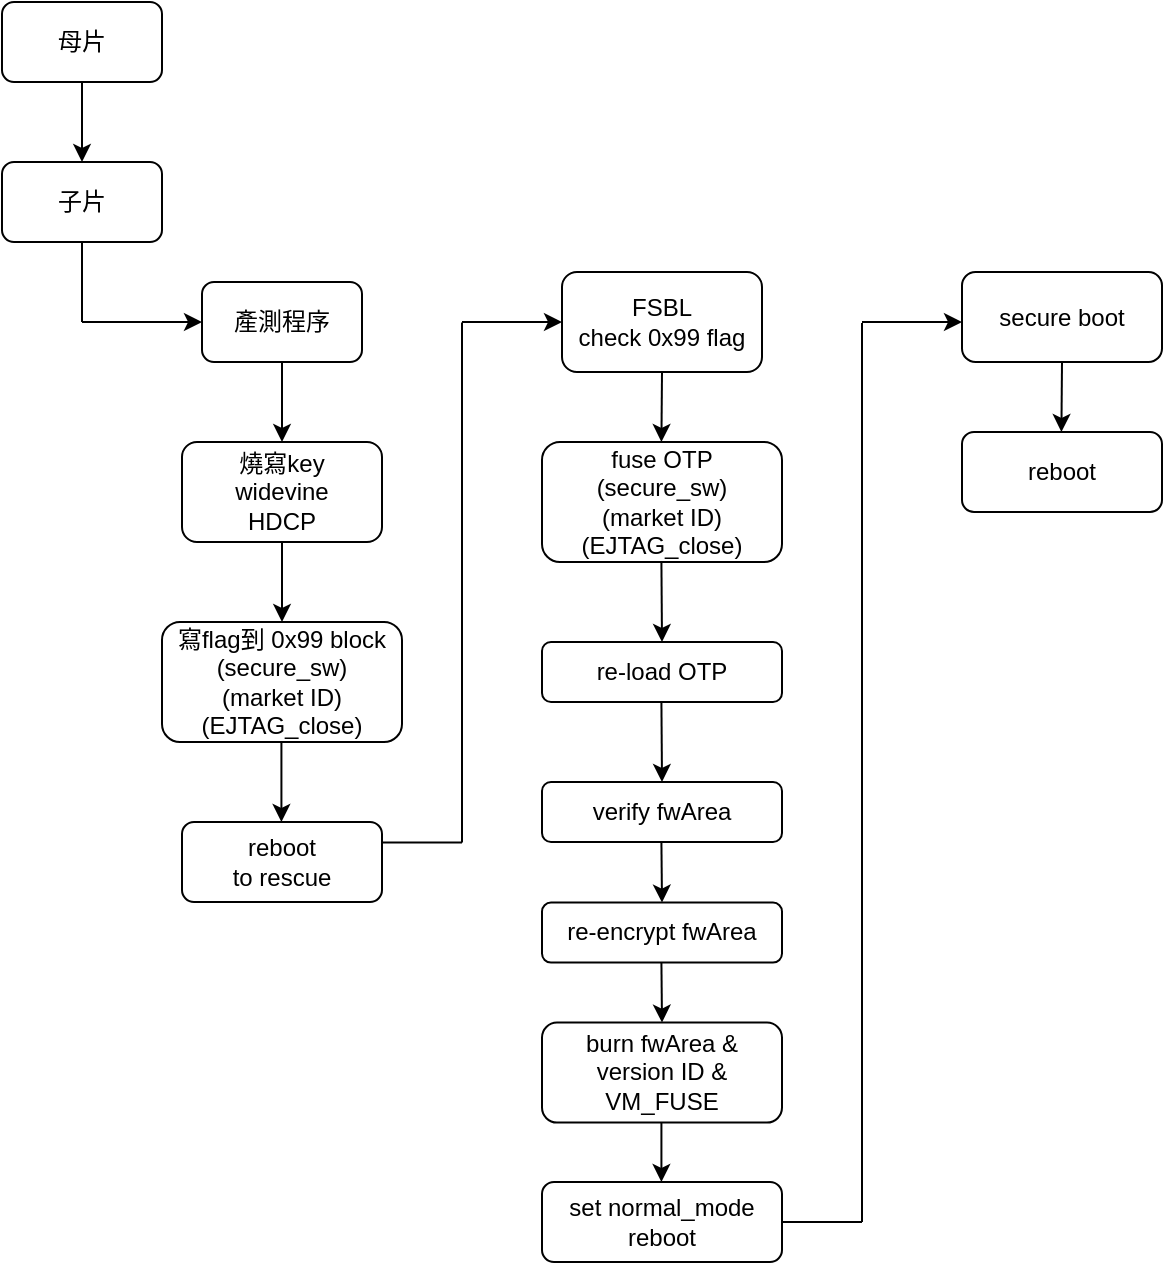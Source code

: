 <mxfile version="12.8.1" type="github"><diagram id="GtO1_YWkJc940YmPyLtx" name="Page-1"><mxGraphModel dx="1312" dy="755" grid="1" gridSize="10" guides="1" tooltips="1" connect="1" arrows="1" fold="1" page="1" pageScale="1" pageWidth="1169" pageHeight="827" math="0" shadow="0"><root><mxCell id="0"/><mxCell id="1" parent="0"/><mxCell id="q2hBcu4JKMrJ-ptHfopm-2" value="母片" style="rounded=1;whiteSpace=wrap;html=1;" parent="1" vertex="1"><mxGeometry x="40" y="10" width="80" height="40" as="geometry"/></mxCell><mxCell id="q2hBcu4JKMrJ-ptHfopm-3" value="子片" style="rounded=1;whiteSpace=wrap;html=1;" parent="1" vertex="1"><mxGeometry x="40" y="90" width="80" height="40" as="geometry"/></mxCell><mxCell id="q2hBcu4JKMrJ-ptHfopm-4" value="" style="endArrow=classic;html=1;exitX=0.5;exitY=1;exitDx=0;exitDy=0;entryX=0.5;entryY=0;entryDx=0;entryDy=0;" parent="1" source="q2hBcu4JKMrJ-ptHfopm-2" target="q2hBcu4JKMrJ-ptHfopm-3" edge="1"><mxGeometry width="50" height="50" relative="1" as="geometry"><mxPoint x="150" y="80" as="sourcePoint"/><mxPoint x="200" y="30" as="targetPoint"/></mxGeometry></mxCell><mxCell id="q2hBcu4JKMrJ-ptHfopm-5" value="產測程序" style="rounded=1;whiteSpace=wrap;html=1;" parent="1" vertex="1"><mxGeometry x="140" y="150" width="80" height="40" as="geometry"/></mxCell><mxCell id="q2hBcu4JKMrJ-ptHfopm-7" value="" style="endArrow=none;html=1;" parent="1" edge="1"><mxGeometry width="50" height="50" relative="1" as="geometry"><mxPoint x="80" y="170" as="sourcePoint"/><mxPoint x="80" y="130" as="targetPoint"/></mxGeometry></mxCell><mxCell id="q2hBcu4JKMrJ-ptHfopm-8" value="" style="endArrow=classic;html=1;" parent="1" edge="1"><mxGeometry width="50" height="50" relative="1" as="geometry"><mxPoint x="80" y="170" as="sourcePoint"/><mxPoint x="140" y="170" as="targetPoint"/></mxGeometry></mxCell><mxCell id="q2hBcu4JKMrJ-ptHfopm-9" value="" style="endArrow=classic;html=1;exitX=0.5;exitY=1;exitDx=0;exitDy=0;entryX=0.5;entryY=0;entryDx=0;entryDy=0;" parent="1" source="q2hBcu4JKMrJ-ptHfopm-5" target="q2hBcu4JKMrJ-ptHfopm-10" edge="1"><mxGeometry width="50" height="50" relative="1" as="geometry"><mxPoint x="420" y="320" as="sourcePoint"/><mxPoint x="470" y="270" as="targetPoint"/></mxGeometry></mxCell><mxCell id="q2hBcu4JKMrJ-ptHfopm-10" value="燒寫key&lt;br&gt;widevine&lt;br&gt;HDCP" style="rounded=1;whiteSpace=wrap;html=1;" parent="1" vertex="1"><mxGeometry x="130" y="230" width="100" height="50" as="geometry"/></mxCell><mxCell id="q2hBcu4JKMrJ-ptHfopm-12" value="寫flag到 0x99 block&lt;br&gt;(secure_sw)&lt;br&gt;(market ID)&lt;br&gt;(EJTAG_close)" style="rounded=1;whiteSpace=wrap;html=1;" parent="1" vertex="1"><mxGeometry x="120" y="320" width="120" height="60" as="geometry"/></mxCell><mxCell id="q2hBcu4JKMrJ-ptHfopm-13" value="" style="endArrow=classic;html=1;exitX=0.5;exitY=1;exitDx=0;exitDy=0;entryX=0.5;entryY=0;entryDx=0;entryDy=0;" parent="1" source="q2hBcu4JKMrJ-ptHfopm-10" target="q2hBcu4JKMrJ-ptHfopm-12" edge="1"><mxGeometry width="50" height="50" relative="1" as="geometry"><mxPoint x="260" y="310" as="sourcePoint"/><mxPoint x="310" y="260" as="targetPoint"/></mxGeometry></mxCell><mxCell id="q2hBcu4JKMrJ-ptHfopm-14" value="" style="endArrow=classic;html=1;" parent="1" edge="1"><mxGeometry width="50" height="50" relative="1" as="geometry"><mxPoint x="179.71" y="380" as="sourcePoint"/><mxPoint x="179.71" y="420" as="targetPoint"/></mxGeometry></mxCell><mxCell id="q2hBcu4JKMrJ-ptHfopm-17" value="FSBL &lt;br&gt;check 0x99 flag&lt;br&gt;" style="rounded=1;whiteSpace=wrap;html=1;" parent="1" vertex="1"><mxGeometry x="320" y="145" width="100" height="50" as="geometry"/></mxCell><mxCell id="q2hBcu4JKMrJ-ptHfopm-21" value="" style="endArrow=classic;html=1;entryX=0.5;entryY=0;entryDx=0;entryDy=0;exitX=0.5;exitY=1;exitDx=0;exitDy=0;" parent="1" source="q2hBcu4JKMrJ-ptHfopm-17" edge="1"><mxGeometry width="50" height="50" relative="1" as="geometry"><mxPoint x="370" y="200" as="sourcePoint"/><mxPoint x="369.71" y="230" as="targetPoint"/></mxGeometry></mxCell><mxCell id="q2hBcu4JKMrJ-ptHfopm-22" value="fuse OTP&lt;br&gt;(secure_sw)&lt;br&gt;(market ID)&lt;br&gt;(EJTAG_close)" style="rounded=1;whiteSpace=wrap;html=1;" parent="1" vertex="1"><mxGeometry x="310" y="230" width="120" height="60" as="geometry"/></mxCell><mxCell id="q2hBcu4JKMrJ-ptHfopm-26" value="reboot&lt;br&gt;to rescue" style="rounded=1;whiteSpace=wrap;html=1;" parent="1" vertex="1"><mxGeometry x="130" y="420" width="100" height="40" as="geometry"/></mxCell><mxCell id="q2hBcu4JKMrJ-ptHfopm-29" value="" style="group" parent="1" vertex="1" connectable="0"><mxGeometry x="230" y="170" width="90" height="260.29" as="geometry"/></mxCell><mxCell id="q2hBcu4JKMrJ-ptHfopm-18" value="" style="endArrow=none;html=1;" parent="q2hBcu4JKMrJ-ptHfopm-29" edge="1"><mxGeometry width="50" height="50" relative="1" as="geometry"><mxPoint y="260.29" as="sourcePoint"/><mxPoint x="40" y="260.29" as="targetPoint"/></mxGeometry></mxCell><mxCell id="q2hBcu4JKMrJ-ptHfopm-19" value="" style="endArrow=none;html=1;" parent="q2hBcu4JKMrJ-ptHfopm-29" edge="1"><mxGeometry width="50" height="50" relative="1" as="geometry"><mxPoint x="40" y="260.29" as="sourcePoint"/><mxPoint x="40" y="0.302" as="targetPoint"/></mxGeometry></mxCell><mxCell id="q2hBcu4JKMrJ-ptHfopm-20" value="" style="endArrow=classic;html=1;" parent="q2hBcu4JKMrJ-ptHfopm-29" edge="1"><mxGeometry width="50" height="50" relative="1" as="geometry"><mxPoint x="40" as="sourcePoint"/><mxPoint x="90" as="targetPoint"/></mxGeometry></mxCell><mxCell id="q2hBcu4JKMrJ-ptHfopm-47" value="re-load OTP" style="rounded=1;whiteSpace=wrap;html=1;" parent="1" vertex="1"><mxGeometry x="310" y="330" width="120" height="30" as="geometry"/></mxCell><mxCell id="q2hBcu4JKMrJ-ptHfopm-56" value="set normal_mode&lt;br&gt;reboot" style="rounded=1;whiteSpace=wrap;html=1;" parent="1" vertex="1"><mxGeometry x="310" y="600" width="120" height="40" as="geometry"/></mxCell><mxCell id="q2hBcu4JKMrJ-ptHfopm-57" value="" style="endArrow=classic;html=1;" parent="1" edge="1"><mxGeometry width="50" height="50" relative="1" as="geometry"><mxPoint x="369.71" y="560" as="sourcePoint"/><mxPoint x="369.71" y="600" as="targetPoint"/></mxGeometry></mxCell><mxCell id="q2hBcu4JKMrJ-ptHfopm-63" value="secure boot" style="rounded=1;whiteSpace=wrap;html=1;" parent="1" vertex="1"><mxGeometry x="520" y="145" width="100" height="45" as="geometry"/></mxCell><mxCell id="q2hBcu4JKMrJ-ptHfopm-66" value="" style="endArrow=classic;html=1;" parent="1" edge="1"><mxGeometry width="50" height="50" relative="1" as="geometry"><mxPoint x="570" y="190" as="sourcePoint"/><mxPoint x="569.71" y="225.0" as="targetPoint"/></mxGeometry></mxCell><mxCell id="q2hBcu4JKMrJ-ptHfopm-68" value="reboot" style="rounded=1;whiteSpace=wrap;html=1;" parent="1" vertex="1"><mxGeometry x="520" y="225" width="100" height="40" as="geometry"/></mxCell><mxCell id="q2hBcu4JKMrJ-ptHfopm-80" value="" style="endArrow=classic;html=1;exitX=0.5;exitY=1;exitDx=0;exitDy=0;" parent="1" edge="1"><mxGeometry width="50" height="50" relative="1" as="geometry"><mxPoint x="369.71" y="290" as="sourcePoint"/><mxPoint x="370" y="330" as="targetPoint"/></mxGeometry></mxCell><mxCell id="AQbAUSzNpx_qVyHANe6Y-1" value="" style="endArrow=classic;html=1;exitX=0.5;exitY=1;exitDx=0;exitDy=0;" edge="1" parent="1"><mxGeometry width="50" height="50" relative="1" as="geometry"><mxPoint x="369.71" y="360" as="sourcePoint"/><mxPoint x="370" y="400" as="targetPoint"/></mxGeometry></mxCell><mxCell id="AQbAUSzNpx_qVyHANe6Y-3" value="verify fwArea" style="rounded=1;whiteSpace=wrap;html=1;" vertex="1" parent="1"><mxGeometry x="310" y="400" width="120" height="30" as="geometry"/></mxCell><mxCell id="AQbAUSzNpx_qVyHANe6Y-5" value="re-encrypt fwArea" style="rounded=1;whiteSpace=wrap;html=1;" vertex="1" parent="1"><mxGeometry x="310" y="460.29" width="120" height="30" as="geometry"/></mxCell><mxCell id="AQbAUSzNpx_qVyHANe6Y-6" value="" style="endArrow=classic;html=1;exitX=0.5;exitY=1;exitDx=0;exitDy=0;" edge="1" parent="1"><mxGeometry width="50" height="50" relative="1" as="geometry"><mxPoint x="369.71" y="430.29" as="sourcePoint"/><mxPoint x="370" y="460.29" as="targetPoint"/></mxGeometry></mxCell><mxCell id="AQbAUSzNpx_qVyHANe6Y-7" value="burn fwArea &amp;amp; version ID &amp;amp; VM_FUSE" style="rounded=1;whiteSpace=wrap;html=1;" vertex="1" parent="1"><mxGeometry x="310" y="520.29" width="120" height="50" as="geometry"/></mxCell><mxCell id="AQbAUSzNpx_qVyHANe6Y-8" value="" style="endArrow=classic;html=1;exitX=0.5;exitY=1;exitDx=0;exitDy=0;" edge="1" parent="1"><mxGeometry width="50" height="50" relative="1" as="geometry"><mxPoint x="369.71" y="490.29" as="sourcePoint"/><mxPoint x="370" y="520.29" as="targetPoint"/></mxGeometry></mxCell><mxCell id="AQbAUSzNpx_qVyHANe6Y-9" value="" style="group" vertex="1" connectable="0" parent="1"><mxGeometry x="430" y="170" width="90" height="450" as="geometry"/></mxCell><mxCell id="AQbAUSzNpx_qVyHANe6Y-10" value="" style="endArrow=none;html=1;" edge="1" parent="AQbAUSzNpx_qVyHANe6Y-9"><mxGeometry width="50" height="50" relative="1" as="geometry"><mxPoint y="450" as="sourcePoint"/><mxPoint x="40" y="450" as="targetPoint"/></mxGeometry></mxCell><mxCell id="AQbAUSzNpx_qVyHANe6Y-11" value="" style="endArrow=none;html=1;" edge="1" parent="AQbAUSzNpx_qVyHANe6Y-9"><mxGeometry width="50" height="50" relative="1" as="geometry"><mxPoint x="40" y="450" as="sourcePoint"/><mxPoint x="40" y="0.521" as="targetPoint"/></mxGeometry></mxCell><mxCell id="AQbAUSzNpx_qVyHANe6Y-12" value="" style="endArrow=classic;html=1;" edge="1" parent="AQbAUSzNpx_qVyHANe6Y-9"><mxGeometry width="50" height="50" relative="1" as="geometry"><mxPoint x="40" as="sourcePoint"/><mxPoint x="90" as="targetPoint"/></mxGeometry></mxCell></root></mxGraphModel></diagram></mxfile>